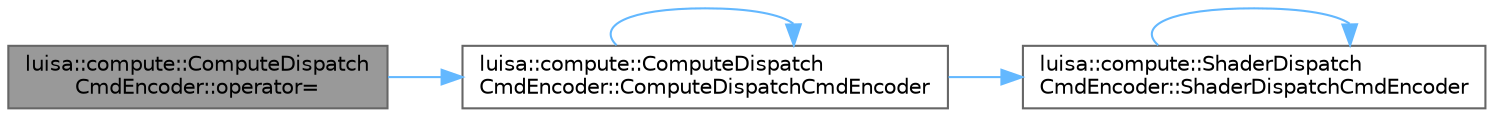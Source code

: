 digraph "luisa::compute::ComputeDispatchCmdEncoder::operator="
{
 // LATEX_PDF_SIZE
  bgcolor="transparent";
  edge [fontname=Helvetica,fontsize=10,labelfontname=Helvetica,labelfontsize=10];
  node [fontname=Helvetica,fontsize=10,shape=box,height=0.2,width=0.4];
  rankdir="LR";
  Node1 [id="Node000001",label="luisa::compute::ComputeDispatch\lCmdEncoder::operator=",height=0.2,width=0.4,color="gray40", fillcolor="grey60", style="filled", fontcolor="black",tooltip=" "];
  Node1 -> Node2 [id="edge1_Node000001_Node000002",color="steelblue1",style="solid",tooltip=" "];
  Node2 [id="Node000002",label="luisa::compute::ComputeDispatch\lCmdEncoder::ComputeDispatchCmdEncoder",height=0.2,width=0.4,color="grey40", fillcolor="white", style="filled",URL="$classluisa_1_1compute_1_1_compute_dispatch_cmd_encoder.html#a3e647c283b11d7928e11e2e4baa157a4",tooltip=" "];
  Node2 -> Node2 [id="edge2_Node000002_Node000002",color="steelblue1",style="solid",tooltip=" "];
  Node2 -> Node3 [id="edge3_Node000002_Node000003",color="steelblue1",style="solid",tooltip=" "];
  Node3 [id="Node000003",label="luisa::compute::ShaderDispatch\lCmdEncoder::ShaderDispatchCmdEncoder",height=0.2,width=0.4,color="grey40", fillcolor="white", style="filled",URL="$classluisa_1_1compute_1_1_shader_dispatch_cmd_encoder.html#a0efaed647aa1ee2caeb583e6036ef840",tooltip=" "];
  Node3 -> Node3 [id="edge4_Node000003_Node000003",color="steelblue1",style="solid",tooltip=" "];
}
